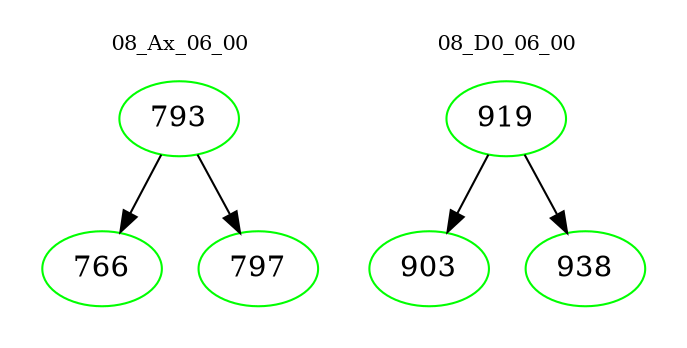 digraph{
subgraph cluster_0 {
color = white
label = "08_Ax_06_00";
fontsize=10;
T0_793 [label="793", color="green"]
T0_793 -> T0_766 [color="black"]
T0_766 [label="766", color="green"]
T0_793 -> T0_797 [color="black"]
T0_797 [label="797", color="green"]
}
subgraph cluster_1 {
color = white
label = "08_D0_06_00";
fontsize=10;
T1_919 [label="919", color="green"]
T1_919 -> T1_903 [color="black"]
T1_903 [label="903", color="green"]
T1_919 -> T1_938 [color="black"]
T1_938 [label="938", color="green"]
}
}
